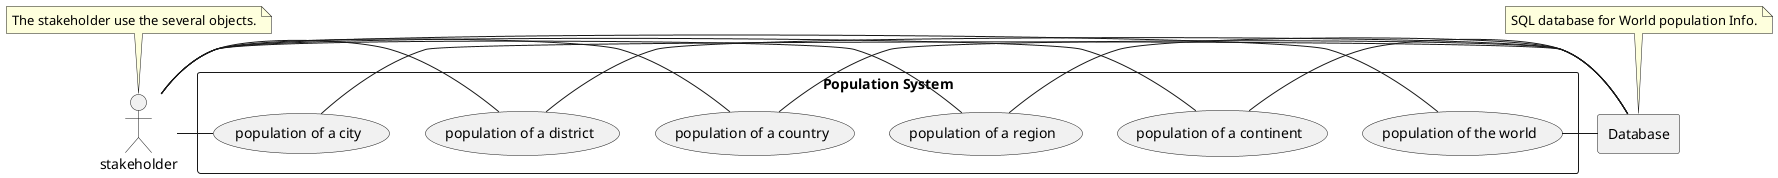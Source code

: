 @startuml
rectangle Database
actor User as "stakeholder"

rectangle "Population System"{
/'Define'/
(population of the world) as world
(population of a continent) as continent
(population of a region) as region
(population of a country) as country
(population of a district) as district
(population of a city) as city
/'Connect'/
(User) - (world)
(User) - (continent)
(User) - (region)
(User) - (country)
(User) - (district)
(User) - (city)
(Database) - (world)
(Database) - (continent)
(Database) - (region)
(Database) - (country)
(Database) - (district)
(Database) - (city)
}
note top of Database : SQL database for World population Info.
note top of User : The stakeholder use the several objects.
@enduml